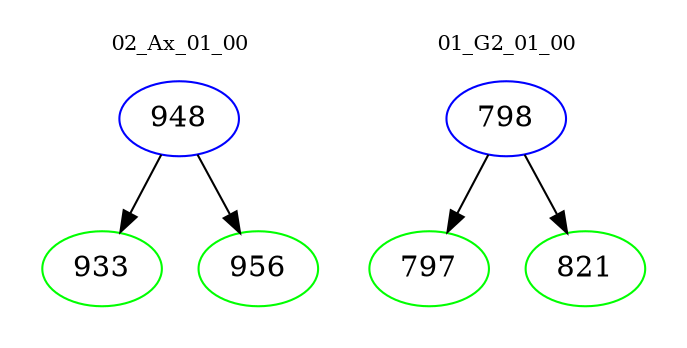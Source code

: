digraph{
subgraph cluster_0 {
color = white
label = "02_Ax_01_00";
fontsize=10;
T0_948 [label="948", color="blue"]
T0_948 -> T0_933 [color="black"]
T0_933 [label="933", color="green"]
T0_948 -> T0_956 [color="black"]
T0_956 [label="956", color="green"]
}
subgraph cluster_1 {
color = white
label = "01_G2_01_00";
fontsize=10;
T1_798 [label="798", color="blue"]
T1_798 -> T1_797 [color="black"]
T1_797 [label="797", color="green"]
T1_798 -> T1_821 [color="black"]
T1_821 [label="821", color="green"]
}
}
